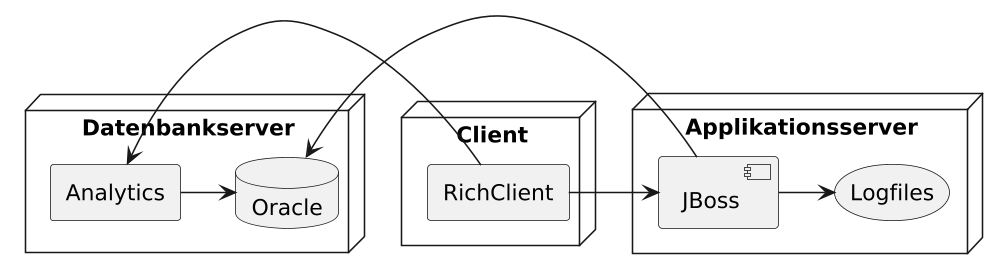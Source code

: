 @startuml

skinparam monochrome true
skinparam defaultFontName DejaVu Sans
skinparam dpi 150

node Datenbankserver {
    database Oracle
    rectangle Analytics
    Analytics -> Oracle
}

node Applikationsserver {
    component JBoss
    storage Logfiles
}

node Client {
    rectangle RichClient
}

RichClient -> JBoss
JBoss -> Oracle
JBoss -> Logfiles
RichClient -> Analytics

@enduml
